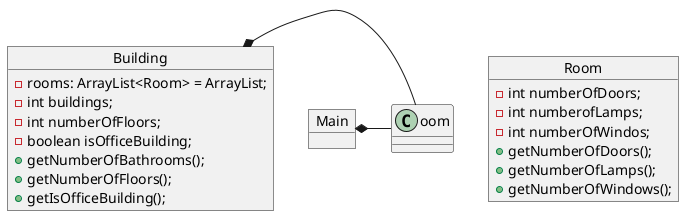 @startuml
'https://plantuml.com/object-diagram
'had to recieve help for documentation from chatgpt
object Building{
   - rooms: ArrayList<Room> = ArrayList;
   - int buildings;
   - int numberOfFloors;
   - boolean isOfficeBuilding;
   + getNumberOfBathrooms();
   + getNumberOfFloors();
   + getIsOfficeBuilding();
}

object Main{

}

object Room{
    - int numberOfDoors;
    - int numberofLamps;
    - int numberOfWindos;
    + getNumberOfDoors();
    + getNumberOfLamps();
    + getNumberOfWindows();
}

Building *--Room
Main *--Room


@enduml
